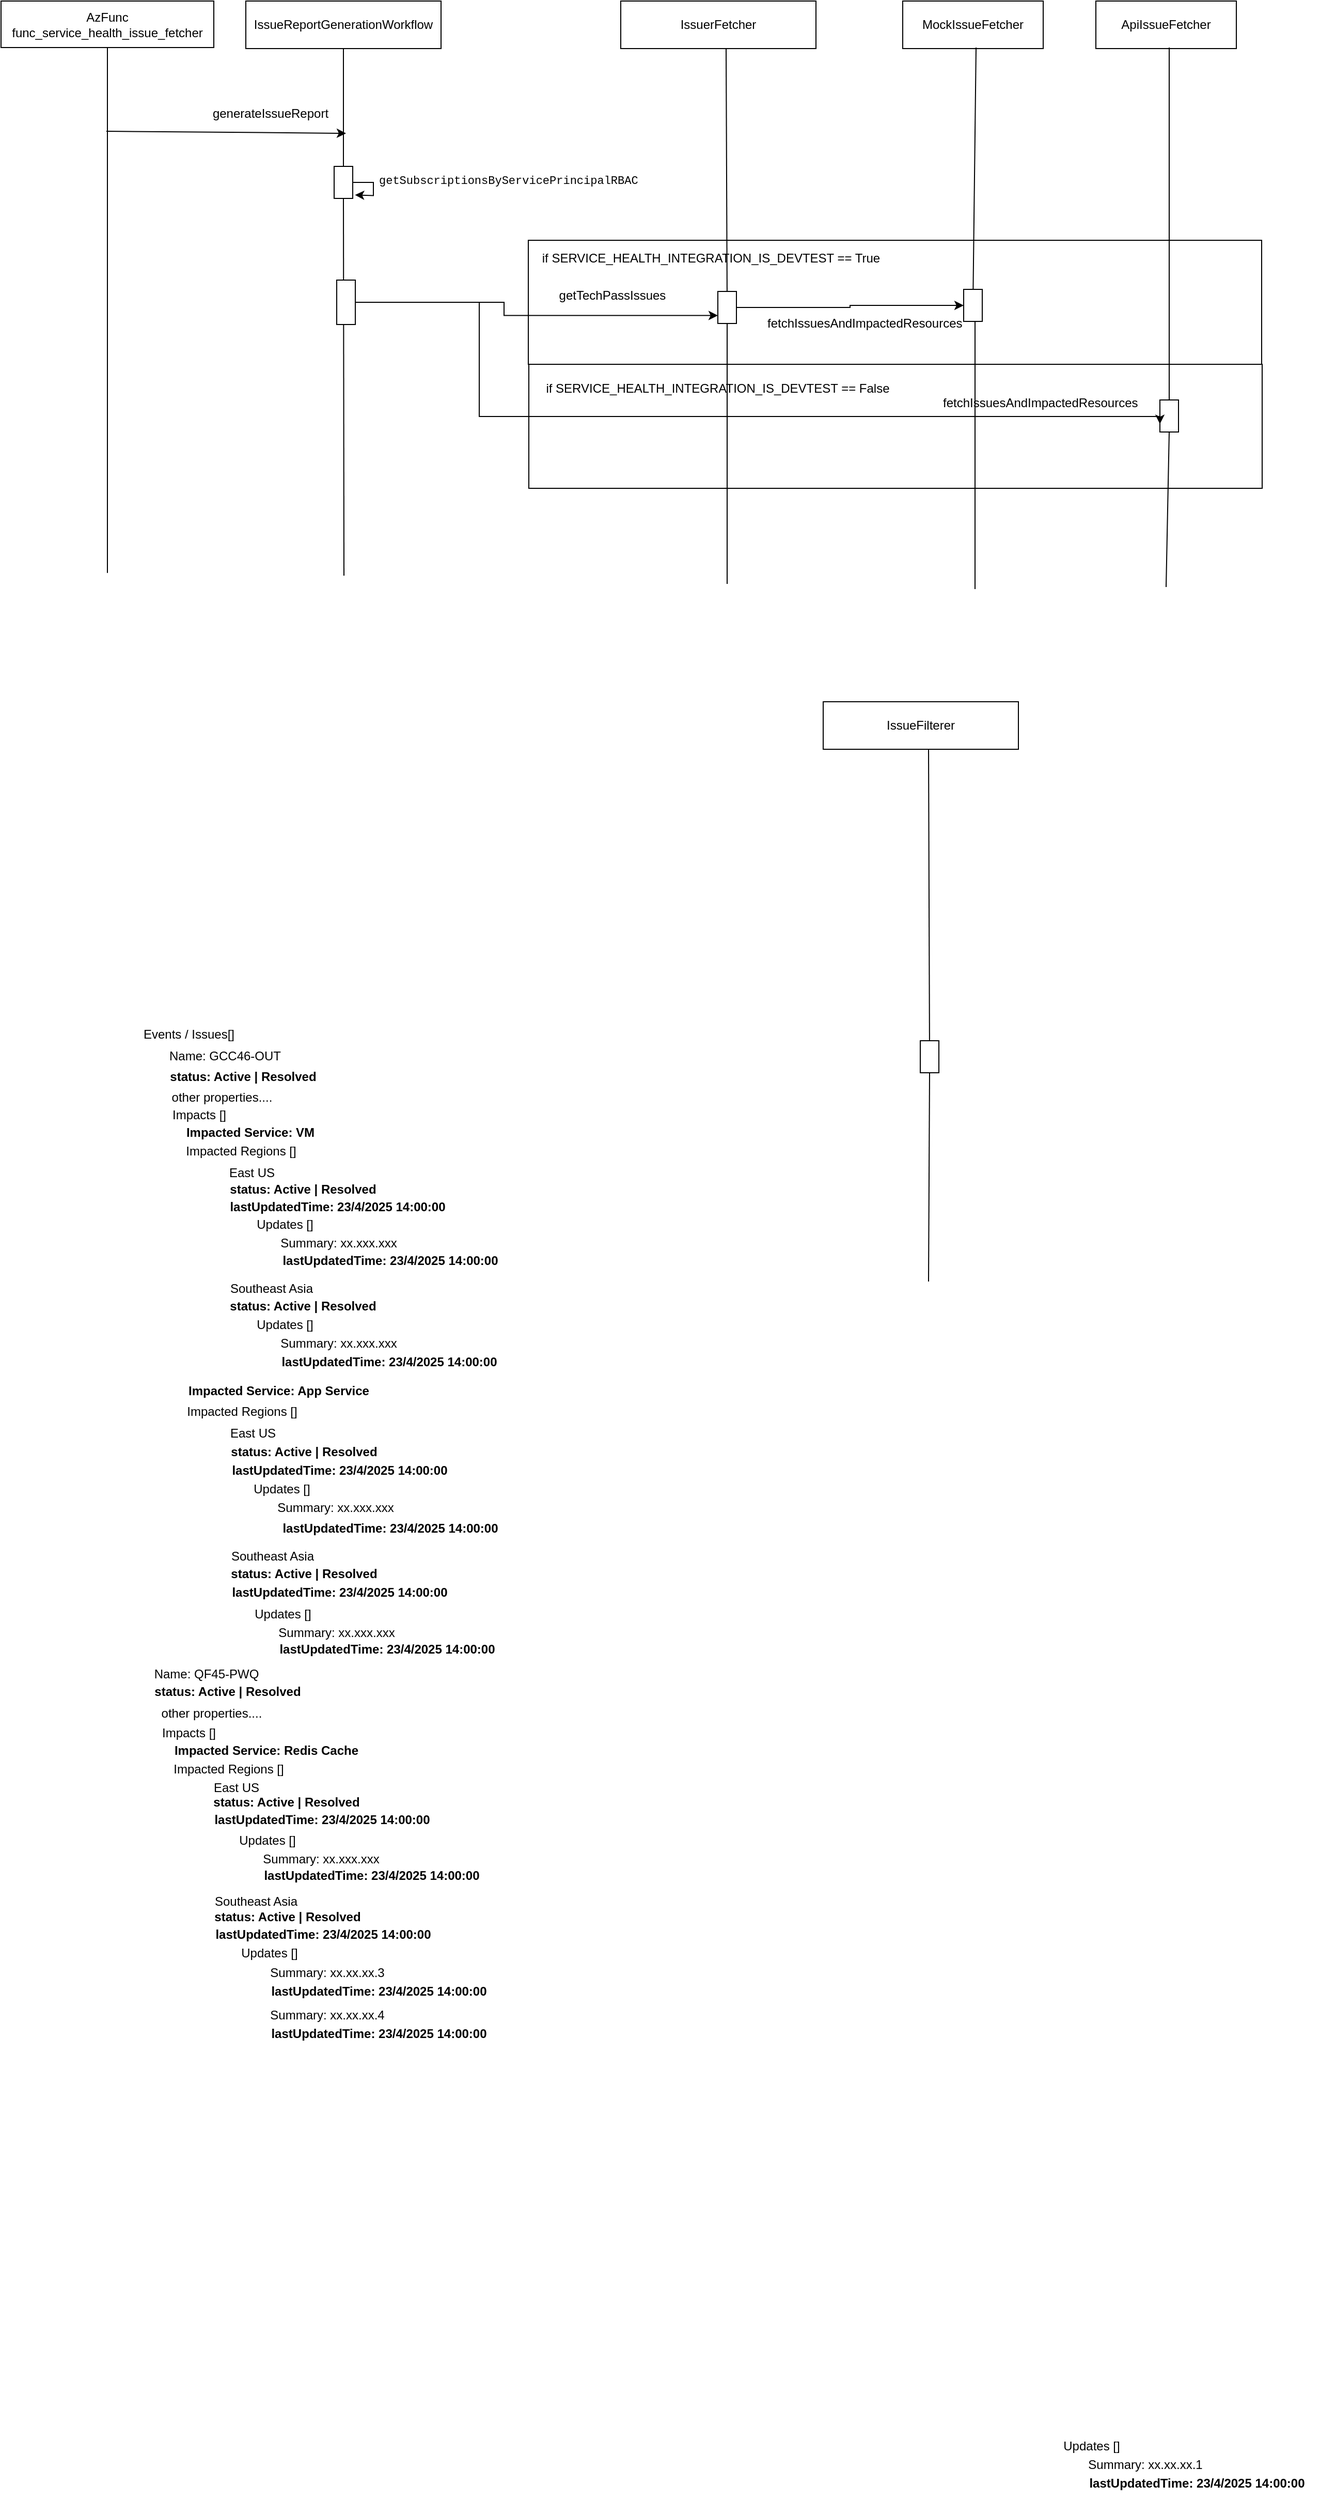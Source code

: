 <mxfile version="22.1.2" type="device">
  <diagram name="Page-1" id="G8UrM7M67HIisbb6Z9TN">
    <mxGraphModel dx="1868" dy="759" grid="0" gridSize="10" guides="1" tooltips="1" connect="1" arrows="1" fold="1" page="1" pageScale="1" pageWidth="850" pageHeight="1100" math="0" shadow="0">
      <root>
        <mxCell id="0" />
        <mxCell id="1" parent="0" />
        <mxCell id="xnkBoS_3XiZxHKLoAce9-31" value="" style="rounded=0;whiteSpace=wrap;html=1;fillColor=none;align=left;" parent="1" vertex="1">
          <mxGeometry x="-323" y="488.5" width="710" height="120" as="geometry" />
        </mxCell>
        <mxCell id="xnkBoS_3XiZxHKLoAce9-10" value="" style="rounded=0;whiteSpace=wrap;html=1;fillColor=none;align=left;" parent="1" vertex="1">
          <mxGeometry x="-323.5" y="368.5" width="710" height="120" as="geometry" />
        </mxCell>
        <mxCell id="vVQCyA3plpaN8dxxsv8U-1" value="AzFunc&lt;br&gt;func_service_health_issue_fetcher" style="rounded=0;whiteSpace=wrap;html=1;" parent="1" vertex="1">
          <mxGeometry x="-834" y="137" width="206" height="45" as="geometry" />
        </mxCell>
        <mxCell id="vVQCyA3plpaN8dxxsv8U-2" value="IssueReportGenerationWorkflow" style="rounded=0;whiteSpace=wrap;html=1;" parent="1" vertex="1">
          <mxGeometry x="-597" y="137" width="189" height="46" as="geometry" />
        </mxCell>
        <mxCell id="MwSiSLRiC0_kF_xC1Vzq-1" value="" style="endArrow=none;html=1;rounded=0;entryX=0.5;entryY=1;entryDx=0;entryDy=0;" parent="1" target="vVQCyA3plpaN8dxxsv8U-1" edge="1">
          <mxGeometry width="50" height="50" relative="1" as="geometry">
            <mxPoint x="-731" y="690.333" as="sourcePoint" />
            <mxPoint x="-401" y="366" as="targetPoint" />
          </mxGeometry>
        </mxCell>
        <mxCell id="MwSiSLRiC0_kF_xC1Vzq-2" value="" style="endArrow=none;html=1;rounded=0;entryX=0.5;entryY=1;entryDx=0;entryDy=0;" parent="1" source="MwSiSLRiC0_kF_xC1Vzq-13" target="vVQCyA3plpaN8dxxsv8U-2" edge="1">
          <mxGeometry width="50" height="50" relative="1" as="geometry">
            <mxPoint x="-502" y="693" as="sourcePoint" />
            <mxPoint x="-520" y="190" as="targetPoint" />
          </mxGeometry>
        </mxCell>
        <mxCell id="MwSiSLRiC0_kF_xC1Vzq-3" value="" style="endArrow=classic;html=1;rounded=0;" parent="1" edge="1">
          <mxGeometry width="50" height="50" relative="1" as="geometry">
            <mxPoint x="-732" y="263" as="sourcePoint" />
            <mxPoint x="-500" y="265" as="targetPoint" />
          </mxGeometry>
        </mxCell>
        <mxCell id="MwSiSLRiC0_kF_xC1Vzq-5" value="generateIssueReport" style="text;html=1;strokeColor=none;fillColor=none;align=center;verticalAlign=middle;whiteSpace=wrap;rounded=0;" parent="1" vertex="1">
          <mxGeometry x="-632" y="231" width="118" height="30" as="geometry" />
        </mxCell>
        <mxCell id="MwSiSLRiC0_kF_xC1Vzq-6" value="&lt;div style=&quot;font-family: Consolas, &amp;quot;Courier New&amp;quot;, monospace; font-weight: normal; line-height: 19px;&quot;&gt;&lt;div style=&quot;&quot;&gt;&lt;font style=&quot;font-size: 11px;&quot;&gt;getSubscriptionsByServicePrincipalRBAC&lt;/font&gt;&lt;/div&gt;&lt;/div&gt;" style="text;whiteSpace=wrap;html=1;" parent="1" vertex="1">
          <mxGeometry x="-470" y="295" width="226" height="44" as="geometry" />
        </mxCell>
        <mxCell id="MwSiSLRiC0_kF_xC1Vzq-14" value="" style="endArrow=none;html=1;rounded=0;entryX=0.5;entryY=1;entryDx=0;entryDy=0;" parent="1" target="MwSiSLRiC0_kF_xC1Vzq-13" edge="1">
          <mxGeometry width="50" height="50" relative="1" as="geometry">
            <mxPoint x="-502" y="693" as="sourcePoint" />
            <mxPoint x="-502" y="183" as="targetPoint" />
          </mxGeometry>
        </mxCell>
        <mxCell id="MwSiSLRiC0_kF_xC1Vzq-16" style="edgeStyle=orthogonalEdgeStyle;rounded=0;orthogonalLoop=1;jettySize=auto;html=1;" parent="1" source="MwSiSLRiC0_kF_xC1Vzq-13" edge="1">
          <mxGeometry relative="1" as="geometry">
            <mxPoint x="-491.333" y="324.667" as="targetPoint" />
          </mxGeometry>
        </mxCell>
        <mxCell id="MwSiSLRiC0_kF_xC1Vzq-13" value="" style="rounded=0;whiteSpace=wrap;html=1;fillColor=#FFFFFF;" parent="1" vertex="1">
          <mxGeometry x="-511.5" y="297" width="18" height="31" as="geometry" />
        </mxCell>
        <mxCell id="MwSiSLRiC0_kF_xC1Vzq-18" style="edgeStyle=orthogonalEdgeStyle;rounded=0;orthogonalLoop=1;jettySize=auto;html=1;entryX=0;entryY=0.75;entryDx=0;entryDy=0;" parent="1" source="MwSiSLRiC0_kF_xC1Vzq-19" target="xnkBoS_3XiZxHKLoAce9-11" edge="1">
          <mxGeometry relative="1" as="geometry">
            <mxPoint x="-488.833" y="378.667" as="targetPoint" />
            <Array as="points">
              <mxPoint x="-347" y="429" />
              <mxPoint x="-347" y="441" />
            </Array>
          </mxGeometry>
        </mxCell>
        <mxCell id="MwSiSLRiC0_kF_xC1Vzq-19" value="" style="rounded=0;whiteSpace=wrap;html=1;fillColor=#FFFFFF;" parent="1" vertex="1">
          <mxGeometry x="-509" y="407" width="18" height="43" as="geometry" />
        </mxCell>
        <mxCell id="MwSiSLRiC0_kF_xC1Vzq-21" value="IssuerFetcher" style="rounded=0;whiteSpace=wrap;html=1;" parent="1" vertex="1">
          <mxGeometry x="-234" y="137" width="189" height="46" as="geometry" />
        </mxCell>
        <mxCell id="MwSiSLRiC0_kF_xC1Vzq-22" value="" style="endArrow=none;html=1;rounded=0;entryX=0.5;entryY=1;entryDx=0;entryDy=0;" parent="1" source="xnkBoS_3XiZxHKLoAce9-11" edge="1">
          <mxGeometry width="50" height="50" relative="1" as="geometry">
            <mxPoint x="-132" y="698" as="sourcePoint" />
            <mxPoint x="-132" y="183" as="targetPoint" />
          </mxGeometry>
        </mxCell>
        <mxCell id="xnkBoS_3XiZxHKLoAce9-1" value="IssueFilterer" style="rounded=0;whiteSpace=wrap;html=1;" parent="1" vertex="1">
          <mxGeometry x="-38" y="815" width="189" height="46" as="geometry" />
        </mxCell>
        <mxCell id="xnkBoS_3XiZxHKLoAce9-2" value="" style="endArrow=none;html=1;rounded=0;entryX=0.5;entryY=1;entryDx=0;entryDy=0;" parent="1" source="xnkBoS_3XiZxHKLoAce9-6" edge="1">
          <mxGeometry width="50" height="50" relative="1" as="geometry">
            <mxPoint x="64" y="1376" as="sourcePoint" />
            <mxPoint x="64" y="861" as="targetPoint" />
          </mxGeometry>
        </mxCell>
        <mxCell id="xnkBoS_3XiZxHKLoAce9-3" value="if&amp;nbsp;SERVICE_HEALTH_INTEGRATION_IS_DEVTEST == True" style="text;html=1;strokeColor=none;fillColor=none;align=center;verticalAlign=middle;whiteSpace=wrap;rounded=0;" parent="1" vertex="1">
          <mxGeometry x="-323" y="371" width="353" height="30" as="geometry" />
        </mxCell>
        <mxCell id="xnkBoS_3XiZxHKLoAce9-8" value="" style="endArrow=none;html=1;rounded=0;entryX=0.5;entryY=1;entryDx=0;entryDy=0;" parent="1" target="xnkBoS_3XiZxHKLoAce9-6" edge="1">
          <mxGeometry width="50" height="50" relative="1" as="geometry">
            <mxPoint x="64" y="1376" as="sourcePoint" />
            <mxPoint x="64" y="861" as="targetPoint" />
          </mxGeometry>
        </mxCell>
        <mxCell id="xnkBoS_3XiZxHKLoAce9-6" value="" style="rounded=0;whiteSpace=wrap;html=1;fillColor=#FFFFFF;" parent="1" vertex="1">
          <mxGeometry x="56" y="1143" width="18" height="31" as="geometry" />
        </mxCell>
        <mxCell id="xnkBoS_3XiZxHKLoAce9-9" value="getTechPassIssues" style="text;html=1;strokeColor=none;fillColor=none;align=center;verticalAlign=middle;whiteSpace=wrap;rounded=0;" parent="1" vertex="1">
          <mxGeometry x="-301" y="407" width="118" height="30" as="geometry" />
        </mxCell>
        <mxCell id="xnkBoS_3XiZxHKLoAce9-12" value="" style="endArrow=none;html=1;rounded=0;entryX=0.5;entryY=1;entryDx=0;entryDy=0;" parent="1" target="xnkBoS_3XiZxHKLoAce9-11" edge="1">
          <mxGeometry width="50" height="50" relative="1" as="geometry">
            <mxPoint x="-131" y="701" as="sourcePoint" />
            <mxPoint x="-107" y="183" as="targetPoint" />
          </mxGeometry>
        </mxCell>
        <mxCell id="xnkBoS_3XiZxHKLoAce9-26" style="edgeStyle=orthogonalEdgeStyle;rounded=0;orthogonalLoop=1;jettySize=auto;html=1;entryX=0;entryY=0.5;entryDx=0;entryDy=0;" parent="1" source="xnkBoS_3XiZxHKLoAce9-11" target="xnkBoS_3XiZxHKLoAce9-24" edge="1">
          <mxGeometry relative="1" as="geometry" />
        </mxCell>
        <mxCell id="xnkBoS_3XiZxHKLoAce9-11" value="" style="rounded=0;whiteSpace=wrap;html=1;fillColor=#FFFFFF;" parent="1" vertex="1">
          <mxGeometry x="-140" y="418" width="18" height="31" as="geometry" />
        </mxCell>
        <mxCell id="xnkBoS_3XiZxHKLoAce9-14" value="MockIssueFetcher" style="rounded=0;whiteSpace=wrap;html=1;" parent="1" vertex="1">
          <mxGeometry x="39" y="137" width="136" height="46" as="geometry" />
        </mxCell>
        <mxCell id="xnkBoS_3XiZxHKLoAce9-15" value="" style="endArrow=none;html=1;rounded=0;entryX=0.5;entryY=1;entryDx=0;entryDy=0;" parent="1" source="xnkBoS_3XiZxHKLoAce9-24" edge="1">
          <mxGeometry width="50" height="50" relative="1" as="geometry">
            <mxPoint x="110" y="700" as="sourcePoint" />
            <mxPoint x="110" y="182" as="targetPoint" />
          </mxGeometry>
        </mxCell>
        <mxCell id="xnkBoS_3XiZxHKLoAce9-21" value="ApiIssueFetcher" style="rounded=0;whiteSpace=wrap;html=1;" parent="1" vertex="1">
          <mxGeometry x="226" y="137" width="136" height="46" as="geometry" />
        </mxCell>
        <mxCell id="xnkBoS_3XiZxHKLoAce9-22" value="" style="endArrow=none;html=1;rounded=0;entryX=0.5;entryY=1;entryDx=0;entryDy=0;" parent="1" source="xnkBoS_3XiZxHKLoAce9-28" edge="1">
          <mxGeometry width="50" height="50" relative="1" as="geometry">
            <mxPoint x="297" y="700" as="sourcePoint" />
            <mxPoint x="297" y="182" as="targetPoint" />
          </mxGeometry>
        </mxCell>
        <mxCell id="xnkBoS_3XiZxHKLoAce9-25" value="" style="endArrow=none;html=1;rounded=0;" parent="1" edge="1">
          <mxGeometry width="50" height="50" relative="1" as="geometry">
            <mxPoint x="109" y="706" as="sourcePoint" />
            <mxPoint x="109" y="447" as="targetPoint" />
          </mxGeometry>
        </mxCell>
        <mxCell id="xnkBoS_3XiZxHKLoAce9-24" value="" style="rounded=0;whiteSpace=wrap;html=1;fillColor=#FFFFFF;" parent="1" vertex="1">
          <mxGeometry x="98" y="416" width="18" height="31" as="geometry" />
        </mxCell>
        <mxCell id="xnkBoS_3XiZxHKLoAce9-27" value="fetchIssuesAndImpactedResources" style="text;whiteSpace=wrap;" parent="1" vertex="1">
          <mxGeometry x="-94.003" y="434.997" width="217" height="36" as="geometry" />
        </mxCell>
        <mxCell id="xnkBoS_3XiZxHKLoAce9-29" value="" style="endArrow=none;html=1;rounded=0;entryX=0.5;entryY=1;entryDx=0;entryDy=0;" parent="1" target="xnkBoS_3XiZxHKLoAce9-28" edge="1">
          <mxGeometry width="50" height="50" relative="1" as="geometry">
            <mxPoint x="294" y="704" as="sourcePoint" />
            <mxPoint x="322" y="182" as="targetPoint" />
          </mxGeometry>
        </mxCell>
        <mxCell id="xnkBoS_3XiZxHKLoAce9-28" value="" style="rounded=0;whiteSpace=wrap;html=1;fillColor=#FFFFFF;" parent="1" vertex="1">
          <mxGeometry x="288" y="523" width="18" height="31" as="geometry" />
        </mxCell>
        <mxCell id="xnkBoS_3XiZxHKLoAce9-30" value="if&amp;nbsp;SERVICE_HEALTH_INTEGRATION_IS_DEVTEST == False" style="text;html=1;strokeColor=none;fillColor=none;align=center;verticalAlign=middle;whiteSpace=wrap;rounded=0;" parent="1" vertex="1">
          <mxGeometry x="-314" y="497" width="348" height="30" as="geometry" />
        </mxCell>
        <mxCell id="xnkBoS_3XiZxHKLoAce9-35" value="" style="edgeStyle=orthogonalEdgeStyle;rounded=0;orthogonalLoop=1;jettySize=auto;html=1;entryX=0;entryY=0.75;entryDx=0;entryDy=0;" parent="1" source="MwSiSLRiC0_kF_xC1Vzq-19" target="xnkBoS_3XiZxHKLoAce9-28" edge="1">
          <mxGeometry relative="1" as="geometry">
            <mxPoint x="-491" y="429" as="sourcePoint" />
            <mxPoint x="313" y="539" as="targetPoint" />
            <Array as="points">
              <mxPoint x="-371" y="428" />
              <mxPoint x="-371" y="539" />
              <mxPoint x="288" y="539" />
            </Array>
          </mxGeometry>
        </mxCell>
        <mxCell id="xnkBoS_3XiZxHKLoAce9-34" value="fetchIssuesAndImpactedResources" style="text;whiteSpace=wrap;" parent="1" vertex="1">
          <mxGeometry x="75.997" y="511.997" width="217" height="36" as="geometry" />
        </mxCell>
        <mxCell id="_ecii_WEOlAB7-IW7fg6-1" value="Events / Issues[]" style="text;html=1;strokeColor=none;fillColor=none;align=center;verticalAlign=middle;whiteSpace=wrap;rounded=0;" vertex="1" parent="1">
          <mxGeometry x="-702" y="1122" width="100" height="30" as="geometry" />
        </mxCell>
        <mxCell id="_ecii_WEOlAB7-IW7fg6-2" value="Impacts []" style="text;html=1;strokeColor=none;fillColor=none;align=center;verticalAlign=middle;whiteSpace=wrap;rounded=0;" vertex="1" parent="1">
          <mxGeometry x="-692" y="1200" width="100" height="30" as="geometry" />
        </mxCell>
        <mxCell id="_ecii_WEOlAB7-IW7fg6-3" value="Impacted Service: VM" style="text;html=1;strokeColor=none;fillColor=none;align=center;verticalAlign=middle;whiteSpace=wrap;rounded=0;fontStyle=1" vertex="1" parent="1">
          <mxGeometry x="-674" y="1217" width="163" height="30" as="geometry" />
        </mxCell>
        <mxCell id="_ecii_WEOlAB7-IW7fg6-4" value="Impacted Regions []" style="text;html=1;strokeColor=none;fillColor=none;align=center;verticalAlign=middle;whiteSpace=wrap;rounded=0;" vertex="1" parent="1">
          <mxGeometry x="-683" y="1235" width="163" height="30" as="geometry" />
        </mxCell>
        <mxCell id="_ecii_WEOlAB7-IW7fg6-5" value="East US" style="text;html=1;strokeColor=none;fillColor=none;align=center;verticalAlign=middle;whiteSpace=wrap;rounded=0;" vertex="1" parent="1">
          <mxGeometry x="-655" y="1256" width="128" height="30" as="geometry" />
        </mxCell>
        <mxCell id="_ecii_WEOlAB7-IW7fg6-6" value="Summary: xx.xxx.xxx" style="text;html=1;strokeColor=none;fillColor=none;align=center;verticalAlign=middle;whiteSpace=wrap;rounded=0;" vertex="1" parent="1">
          <mxGeometry x="-571" y="1324" width="128" height="30" as="geometry" />
        </mxCell>
        <mxCell id="_ecii_WEOlAB7-IW7fg6-7" value="Southeast Asia" style="text;html=1;strokeColor=none;fillColor=none;align=center;verticalAlign=middle;whiteSpace=wrap;rounded=0;" vertex="1" parent="1">
          <mxGeometry x="-636" y="1368" width="128" height="30" as="geometry" />
        </mxCell>
        <mxCell id="_ecii_WEOlAB7-IW7fg6-8" value="Updates []" style="text;html=1;strokeColor=none;fillColor=none;align=center;verticalAlign=middle;whiteSpace=wrap;rounded=0;" vertex="1" parent="1">
          <mxGeometry x="-623" y="1306" width="128" height="30" as="geometry" />
        </mxCell>
        <mxCell id="_ecii_WEOlAB7-IW7fg6-12" value="Summary: xx.xxx.xxx" style="text;html=1;strokeColor=none;fillColor=none;align=center;verticalAlign=middle;whiteSpace=wrap;rounded=0;" vertex="1" parent="1">
          <mxGeometry x="-571" y="1421" width="128" height="30" as="geometry" />
        </mxCell>
        <mxCell id="_ecii_WEOlAB7-IW7fg6-13" value="Updates []" style="text;html=1;strokeColor=none;fillColor=none;align=center;verticalAlign=middle;whiteSpace=wrap;rounded=0;" vertex="1" parent="1">
          <mxGeometry x="-623" y="1403" width="128" height="30" as="geometry" />
        </mxCell>
        <mxCell id="_ecii_WEOlAB7-IW7fg6-15" value="Name:&amp;nbsp;GCC46-OUT" style="text;html=1;strokeColor=none;fillColor=none;align=center;verticalAlign=middle;whiteSpace=wrap;rounded=0;" vertex="1" parent="1">
          <mxGeometry x="-681" y="1143" width="128" height="30" as="geometry" />
        </mxCell>
        <mxCell id="_ecii_WEOlAB7-IW7fg6-16" value="other properties...." style="text;html=1;strokeColor=none;fillColor=none;align=center;verticalAlign=middle;whiteSpace=wrap;rounded=0;" vertex="1" parent="1">
          <mxGeometry x="-684" y="1183" width="128" height="30" as="geometry" />
        </mxCell>
        <mxCell id="_ecii_WEOlAB7-IW7fg6-17" value="Impacts []" style="text;html=1;strokeColor=none;fillColor=none;align=center;verticalAlign=middle;whiteSpace=wrap;rounded=0;" vertex="1" parent="1">
          <mxGeometry x="-702" y="1798" width="100" height="30" as="geometry" />
        </mxCell>
        <mxCell id="_ecii_WEOlAB7-IW7fg6-18" value="Impacted Service: Redis Cache" style="text;html=1;strokeColor=none;fillColor=none;align=center;verticalAlign=middle;whiteSpace=wrap;rounded=0;fontStyle=1" vertex="1" parent="1">
          <mxGeometry x="-679" y="1815" width="204" height="30" as="geometry" />
        </mxCell>
        <mxCell id="_ecii_WEOlAB7-IW7fg6-19" value="Impacted Regions []" style="text;html=1;strokeColor=none;fillColor=none;align=center;verticalAlign=middle;whiteSpace=wrap;rounded=0;" vertex="1" parent="1">
          <mxGeometry x="-695" y="1833" width="163" height="30" as="geometry" />
        </mxCell>
        <mxCell id="_ecii_WEOlAB7-IW7fg6-20" value="East US" style="text;html=1;strokeColor=none;fillColor=none;align=center;verticalAlign=middle;whiteSpace=wrap;rounded=0;" vertex="1" parent="1">
          <mxGeometry x="-670" y="1851" width="128" height="30" as="geometry" />
        </mxCell>
        <mxCell id="_ecii_WEOlAB7-IW7fg6-21" value="Summary: xx.xx.xx.1" style="text;html=1;strokeColor=none;fillColor=none;align=center;verticalAlign=middle;whiteSpace=wrap;rounded=0;" vertex="1" parent="1">
          <mxGeometry x="210" y="2506" width="128" height="30" as="geometry" />
        </mxCell>
        <mxCell id="_ecii_WEOlAB7-IW7fg6-22" value="Southeast Asia" style="text;html=1;strokeColor=none;fillColor=none;align=center;verticalAlign=middle;whiteSpace=wrap;rounded=0;" vertex="1" parent="1">
          <mxGeometry x="-651" y="1961" width="128" height="30" as="geometry" />
        </mxCell>
        <mxCell id="_ecii_WEOlAB7-IW7fg6-23" value="Updates []" style="text;html=1;strokeColor=none;fillColor=none;align=center;verticalAlign=middle;whiteSpace=wrap;rounded=0;" vertex="1" parent="1">
          <mxGeometry x="158" y="2488" width="128" height="30" as="geometry" />
        </mxCell>
        <mxCell id="_ecii_WEOlAB7-IW7fg6-26" value="Updates []" style="text;html=1;strokeColor=none;fillColor=none;align=center;verticalAlign=middle;whiteSpace=wrap;rounded=0;" vertex="1" parent="1">
          <mxGeometry x="-638" y="2011" width="128" height="30" as="geometry" />
        </mxCell>
        <mxCell id="_ecii_WEOlAB7-IW7fg6-28" value="Name:&amp;nbsp;QF45-PWQ" style="text;html=1;strokeColor=none;fillColor=none;align=center;verticalAlign=middle;whiteSpace=wrap;rounded=0;" vertex="1" parent="1">
          <mxGeometry x="-699" y="1741" width="128" height="30" as="geometry" />
        </mxCell>
        <mxCell id="_ecii_WEOlAB7-IW7fg6-29" value="other properties...." style="text;html=1;strokeColor=none;fillColor=none;align=center;verticalAlign=middle;whiteSpace=wrap;rounded=0;" vertex="1" parent="1">
          <mxGeometry x="-694" y="1779" width="128" height="30" as="geometry" />
        </mxCell>
        <mxCell id="_ecii_WEOlAB7-IW7fg6-30" value="status: Active | Resolved" style="text;html=1;strokeColor=none;fillColor=none;align=center;verticalAlign=middle;whiteSpace=wrap;rounded=0;fontStyle=1" vertex="1" parent="1">
          <mxGeometry x="-678" y="1163" width="157" height="30" as="geometry" />
        </mxCell>
        <mxCell id="_ecii_WEOlAB7-IW7fg6-31" value="status: Active | Resolved" style="text;html=1;strokeColor=none;fillColor=none;align=center;verticalAlign=middle;whiteSpace=wrap;rounded=0;fontStyle=1" vertex="1" parent="1">
          <mxGeometry x="-693" y="1758" width="157" height="30" as="geometry" />
        </mxCell>
        <mxCell id="_ecii_WEOlAB7-IW7fg6-32" value="status: Active | Resolved" style="text;html=1;strokeColor=none;fillColor=none;align=center;verticalAlign=middle;whiteSpace=wrap;rounded=0;fontStyle=1" vertex="1" parent="1">
          <mxGeometry x="-620" y="1272" width="157" height="30" as="geometry" />
        </mxCell>
        <mxCell id="_ecii_WEOlAB7-IW7fg6-33" value="status: Active | Resolved" style="text;html=1;strokeColor=none;fillColor=none;align=center;verticalAlign=middle;whiteSpace=wrap;rounded=0;fontStyle=1" vertex="1" parent="1">
          <mxGeometry x="-620" y="1385" width="157" height="30" as="geometry" />
        </mxCell>
        <mxCell id="_ecii_WEOlAB7-IW7fg6-36" value="lastUpdatedTime: 23/4/2025 14:00:00" style="text;html=1;strokeColor=none;fillColor=none;align=center;verticalAlign=middle;whiteSpace=wrap;rounded=0;fontStyle=1" vertex="1" parent="1">
          <mxGeometry x="206" y="2524" width="236" height="30" as="geometry" />
        </mxCell>
        <mxCell id="_ecii_WEOlAB7-IW7fg6-40" value="Summary: xx.xx.xx.3" style="text;html=1;strokeColor=none;fillColor=none;align=center;verticalAlign=middle;whiteSpace=wrap;rounded=0;" vertex="1" parent="1">
          <mxGeometry x="-582" y="2030" width="128" height="30" as="geometry" />
        </mxCell>
        <mxCell id="_ecii_WEOlAB7-IW7fg6-41" value="lastUpdatedTime: 23/4/2025 14:00:00" style="text;html=1;strokeColor=none;fillColor=none;align=center;verticalAlign=middle;whiteSpace=wrap;rounded=0;fontStyle=1" vertex="1" parent="1">
          <mxGeometry x="-586" y="2048" width="236" height="30" as="geometry" />
        </mxCell>
        <mxCell id="_ecii_WEOlAB7-IW7fg6-42" value="Summary: xx.xx.xx.4" style="text;html=1;strokeColor=none;fillColor=none;align=center;verticalAlign=middle;whiteSpace=wrap;rounded=0;" vertex="1" parent="1">
          <mxGeometry x="-582" y="2071" width="128" height="30" as="geometry" />
        </mxCell>
        <mxCell id="_ecii_WEOlAB7-IW7fg6-43" value="lastUpdatedTime: 23/4/2025 14:00:00" style="text;html=1;strokeColor=none;fillColor=none;align=center;verticalAlign=middle;whiteSpace=wrap;rounded=0;fontStyle=1" vertex="1" parent="1">
          <mxGeometry x="-586" y="2089" width="236" height="30" as="geometry" />
        </mxCell>
        <mxCell id="_ecii_WEOlAB7-IW7fg6-44" value="Impacted Service: App Service" style="text;html=1;strokeColor=none;fillColor=none;align=center;verticalAlign=middle;whiteSpace=wrap;rounded=0;fontStyle=1" vertex="1" parent="1">
          <mxGeometry x="-661" y="1467" width="192" height="30" as="geometry" />
        </mxCell>
        <mxCell id="_ecii_WEOlAB7-IW7fg6-45" value="Impacted Regions []" style="text;html=1;strokeColor=none;fillColor=none;align=center;verticalAlign=middle;whiteSpace=wrap;rounded=0;" vertex="1" parent="1">
          <mxGeometry x="-682" y="1487" width="163" height="30" as="geometry" />
        </mxCell>
        <mxCell id="_ecii_WEOlAB7-IW7fg6-46" value="East US" style="text;html=1;strokeColor=none;fillColor=none;align=center;verticalAlign=middle;whiteSpace=wrap;rounded=0;" vertex="1" parent="1">
          <mxGeometry x="-654" y="1508" width="128" height="30" as="geometry" />
        </mxCell>
        <mxCell id="_ecii_WEOlAB7-IW7fg6-47" value="Summary: xx.xxx.xxx" style="text;html=1;strokeColor=none;fillColor=none;align=center;verticalAlign=middle;whiteSpace=wrap;rounded=0;" vertex="1" parent="1">
          <mxGeometry x="-574" y="1580" width="128" height="30" as="geometry" />
        </mxCell>
        <mxCell id="_ecii_WEOlAB7-IW7fg6-48" value="Southeast Asia" style="text;html=1;strokeColor=none;fillColor=none;align=center;verticalAlign=middle;whiteSpace=wrap;rounded=0;" vertex="1" parent="1">
          <mxGeometry x="-635" y="1627" width="128" height="30" as="geometry" />
        </mxCell>
        <mxCell id="_ecii_WEOlAB7-IW7fg6-49" value="Updates []" style="text;html=1;strokeColor=none;fillColor=none;align=center;verticalAlign=middle;whiteSpace=wrap;rounded=0;" vertex="1" parent="1">
          <mxGeometry x="-626" y="1562" width="128" height="30" as="geometry" />
        </mxCell>
        <mxCell id="_ecii_WEOlAB7-IW7fg6-51" value="Summary: xx.xxx.xxx" style="text;html=1;strokeColor=none;fillColor=none;align=center;verticalAlign=middle;whiteSpace=wrap;rounded=0;" vertex="1" parent="1">
          <mxGeometry x="-573" y="1701" width="128" height="30" as="geometry" />
        </mxCell>
        <mxCell id="_ecii_WEOlAB7-IW7fg6-52" value="Updates []" style="text;html=1;strokeColor=none;fillColor=none;align=center;verticalAlign=middle;whiteSpace=wrap;rounded=0;" vertex="1" parent="1">
          <mxGeometry x="-625" y="1683" width="128" height="30" as="geometry" />
        </mxCell>
        <mxCell id="_ecii_WEOlAB7-IW7fg6-56" value="lastUpdatedTime: 23/4/2025 14:00:00" style="text;html=1;strokeColor=none;fillColor=none;align=center;verticalAlign=middle;whiteSpace=wrap;rounded=0;fontStyle=1" vertex="1" parent="1">
          <mxGeometry x="-575" y="1341" width="236" height="30" as="geometry" />
        </mxCell>
        <mxCell id="_ecii_WEOlAB7-IW7fg6-57" value="lastUpdatedTime: 23/4/2025 14:00:00" style="text;html=1;strokeColor=none;fillColor=none;align=center;verticalAlign=middle;whiteSpace=wrap;rounded=0;fontStyle=1" vertex="1" parent="1">
          <mxGeometry x="-576" y="1439" width="236" height="30" as="geometry" />
        </mxCell>
        <mxCell id="_ecii_WEOlAB7-IW7fg6-58" value="lastUpdatedTime: 23/4/2025 14:00:00" style="text;html=1;strokeColor=none;fillColor=none;align=center;verticalAlign=middle;whiteSpace=wrap;rounded=0;fontStyle=1" vertex="1" parent="1">
          <mxGeometry x="-575" y="1600" width="236" height="30" as="geometry" />
        </mxCell>
        <mxCell id="_ecii_WEOlAB7-IW7fg6-59" value="lastUpdatedTime: 23/4/2025 14:00:00" style="text;html=1;strokeColor=none;fillColor=none;align=center;verticalAlign=middle;whiteSpace=wrap;rounded=0;fontStyle=1" vertex="1" parent="1">
          <mxGeometry x="-578" y="1717" width="236" height="30" as="geometry" />
        </mxCell>
        <mxCell id="_ecii_WEOlAB7-IW7fg6-60" value="status: Active | Resolved" style="text;html=1;strokeColor=none;fillColor=none;align=center;verticalAlign=middle;whiteSpace=wrap;rounded=0;fontStyle=1" vertex="1" parent="1">
          <mxGeometry x="-619" y="1526" width="157" height="30" as="geometry" />
        </mxCell>
        <mxCell id="_ecii_WEOlAB7-IW7fg6-61" value="lastUpdatedTime: 23/4/2025 14:00:00" style="text;html=1;strokeColor=none;fillColor=none;align=center;verticalAlign=middle;whiteSpace=wrap;rounded=0;fontStyle=1" vertex="1" parent="1">
          <mxGeometry x="-624" y="1544" width="236" height="30" as="geometry" />
        </mxCell>
        <mxCell id="_ecii_WEOlAB7-IW7fg6-62" value="status: Active | Resolved" style="text;html=1;strokeColor=none;fillColor=none;align=center;verticalAlign=middle;whiteSpace=wrap;rounded=0;fontStyle=1" vertex="1" parent="1">
          <mxGeometry x="-619" y="1644" width="157" height="30" as="geometry" />
        </mxCell>
        <mxCell id="_ecii_WEOlAB7-IW7fg6-63" value="lastUpdatedTime: 23/4/2025 14:00:00" style="text;html=1;strokeColor=none;fillColor=none;align=center;verticalAlign=middle;whiteSpace=wrap;rounded=0;fontStyle=1" vertex="1" parent="1">
          <mxGeometry x="-624" y="1662" width="236" height="30" as="geometry" />
        </mxCell>
        <mxCell id="_ecii_WEOlAB7-IW7fg6-64" value="status: Active | Resolved" style="text;html=1;strokeColor=none;fillColor=none;align=center;verticalAlign=middle;whiteSpace=wrap;rounded=0;fontStyle=1" vertex="1" parent="1">
          <mxGeometry x="-636" y="1865" width="157" height="30" as="geometry" />
        </mxCell>
        <mxCell id="_ecii_WEOlAB7-IW7fg6-65" value="lastUpdatedTime: 23/4/2025 14:00:00" style="text;html=1;strokeColor=none;fillColor=none;align=center;verticalAlign=middle;whiteSpace=wrap;rounded=0;fontStyle=1" vertex="1" parent="1">
          <mxGeometry x="-641" y="1882" width="236" height="30" as="geometry" />
        </mxCell>
        <mxCell id="_ecii_WEOlAB7-IW7fg6-68" value="status: Active | Resolved" style="text;html=1;strokeColor=none;fillColor=none;align=center;verticalAlign=middle;whiteSpace=wrap;rounded=0;fontStyle=1" vertex="1" parent="1">
          <mxGeometry x="-635" y="1976" width="157" height="30" as="geometry" />
        </mxCell>
        <mxCell id="_ecii_WEOlAB7-IW7fg6-69" value="lastUpdatedTime: 23/4/2025 14:00:00" style="text;html=1;strokeColor=none;fillColor=none;align=center;verticalAlign=middle;whiteSpace=wrap;rounded=0;fontStyle=1" vertex="1" parent="1">
          <mxGeometry x="-640" y="1993" width="236" height="30" as="geometry" />
        </mxCell>
        <mxCell id="_ecii_WEOlAB7-IW7fg6-70" value="Summary: xx.xxx.xxx" style="text;html=1;strokeColor=none;fillColor=none;align=center;verticalAlign=middle;whiteSpace=wrap;rounded=0;" vertex="1" parent="1">
          <mxGeometry x="-588" y="1920" width="128" height="30" as="geometry" />
        </mxCell>
        <mxCell id="_ecii_WEOlAB7-IW7fg6-71" value="Updates []" style="text;html=1;strokeColor=none;fillColor=none;align=center;verticalAlign=middle;whiteSpace=wrap;rounded=0;" vertex="1" parent="1">
          <mxGeometry x="-640" y="1902" width="128" height="30" as="geometry" />
        </mxCell>
        <mxCell id="_ecii_WEOlAB7-IW7fg6-72" value="lastUpdatedTime: 23/4/2025 14:00:00" style="text;html=1;strokeColor=none;fillColor=none;align=center;verticalAlign=middle;whiteSpace=wrap;rounded=0;fontStyle=1" vertex="1" parent="1">
          <mxGeometry x="-593" y="1936" width="236" height="30" as="geometry" />
        </mxCell>
        <mxCell id="_ecii_WEOlAB7-IW7fg6-73" value="lastUpdatedTime: 23/4/2025 14:00:00" style="text;html=1;strokeColor=none;fillColor=none;align=center;verticalAlign=middle;whiteSpace=wrap;rounded=0;fontStyle=1" vertex="1" parent="1">
          <mxGeometry x="-626" y="1289" width="236" height="30" as="geometry" />
        </mxCell>
      </root>
    </mxGraphModel>
  </diagram>
</mxfile>
